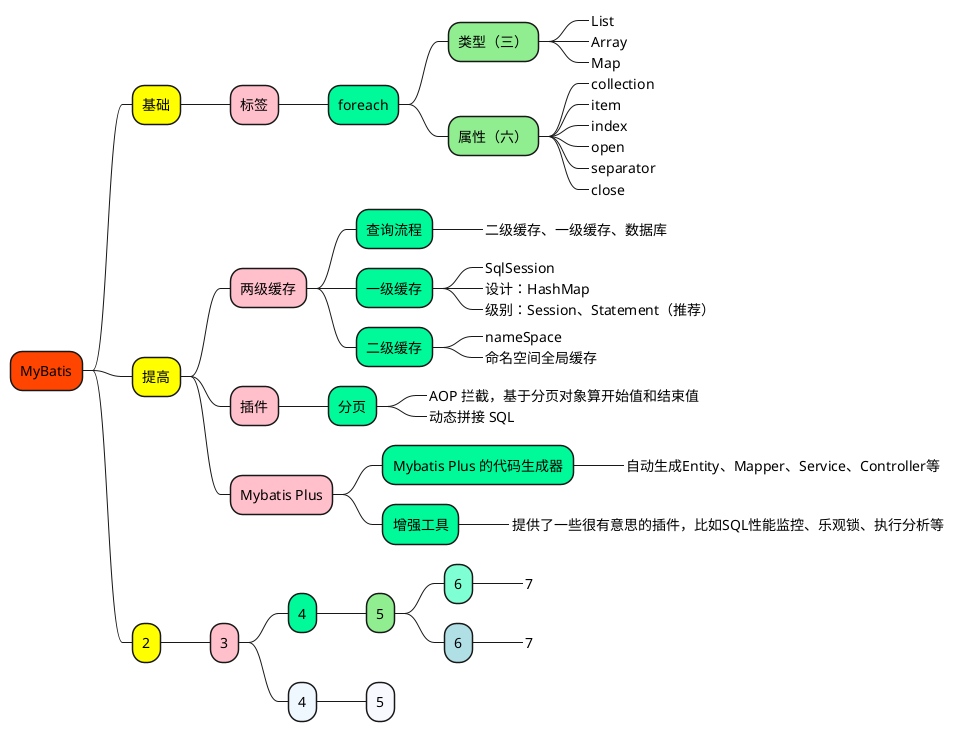 @startmindmap

+[#OrangeRed] MyBatis

++[#yellow] 基础

+++[#Pink] 标签

++++[#MediumSpringGreen] foreach
+++++[#LightGreen] 类型（三）
++++++[#Aquamarine]_ List
++++++[#Aquamarine]_ Array
++++++[#Aquamarine]_ Map

+++++[#LightGreen] 属性（六）
++++++[#Aquamarine]_ collection
++++++[#Aquamarine]_ item
++++++[#Aquamarine]_ index
++++++[#Aquamarine]_ open
++++++[#Aquamarine]_ separator
++++++[#Aquamarine]_ close


++[#yellow] 提高

+++[#Pink] 两级缓存
++++[#MediumSpringGreen] 查询流程
+++++[#LightGreen]_ 二级缓存、一级缓存、数据库
++++[#MediumSpringGreen] 一级缓存
+++++[#LightGreen]_ SqlSession
+++++[#LightGreen]_ 设计：HashMap
+++++[#LightGreen]_ 级别：Session、Statement（推荐）

++++[#MediumSpringGreen] 二级缓存
+++++[#LightGreen]_ nameSpace
+++++[#LightGreen]_ 命名空间全局缓存

+++[#Pink] 插件
++++[#MediumSpringGreen] 分页
+++++[#LightGreen]_ AOP 拦截，基于分页对象算开始值和结束值
+++++[#LightGreen]_ 动态拼接 SQL

+++[#Pink] Mybatis Plus

++++[#MediumSpringGreen] Mybatis Plus 的代码生成器
+++++[#LightGreen]_ 自动生成Entity、Mapper、Service、Controller等
++++[#MediumSpringGreen] 增强工具
+++++[#LightGreen]_ 提供了一些很有意思的插件，比如SQL性能监控、乐观锁、执行分析等



++[#yellow] 2

+++[#Pink] 3

++++[#MediumSpringGreen] 4
+++++[#LightGreen] 5
++++++[#Aquamarine] 6
+++++++[#Aquamarine]_ 7
++++++[#PowderBlue] 6
+++++++[#PowderBlue]_ 7
++++[#AliceBlue] 4
+++++[#GhostWhite] 5





@endmindmap